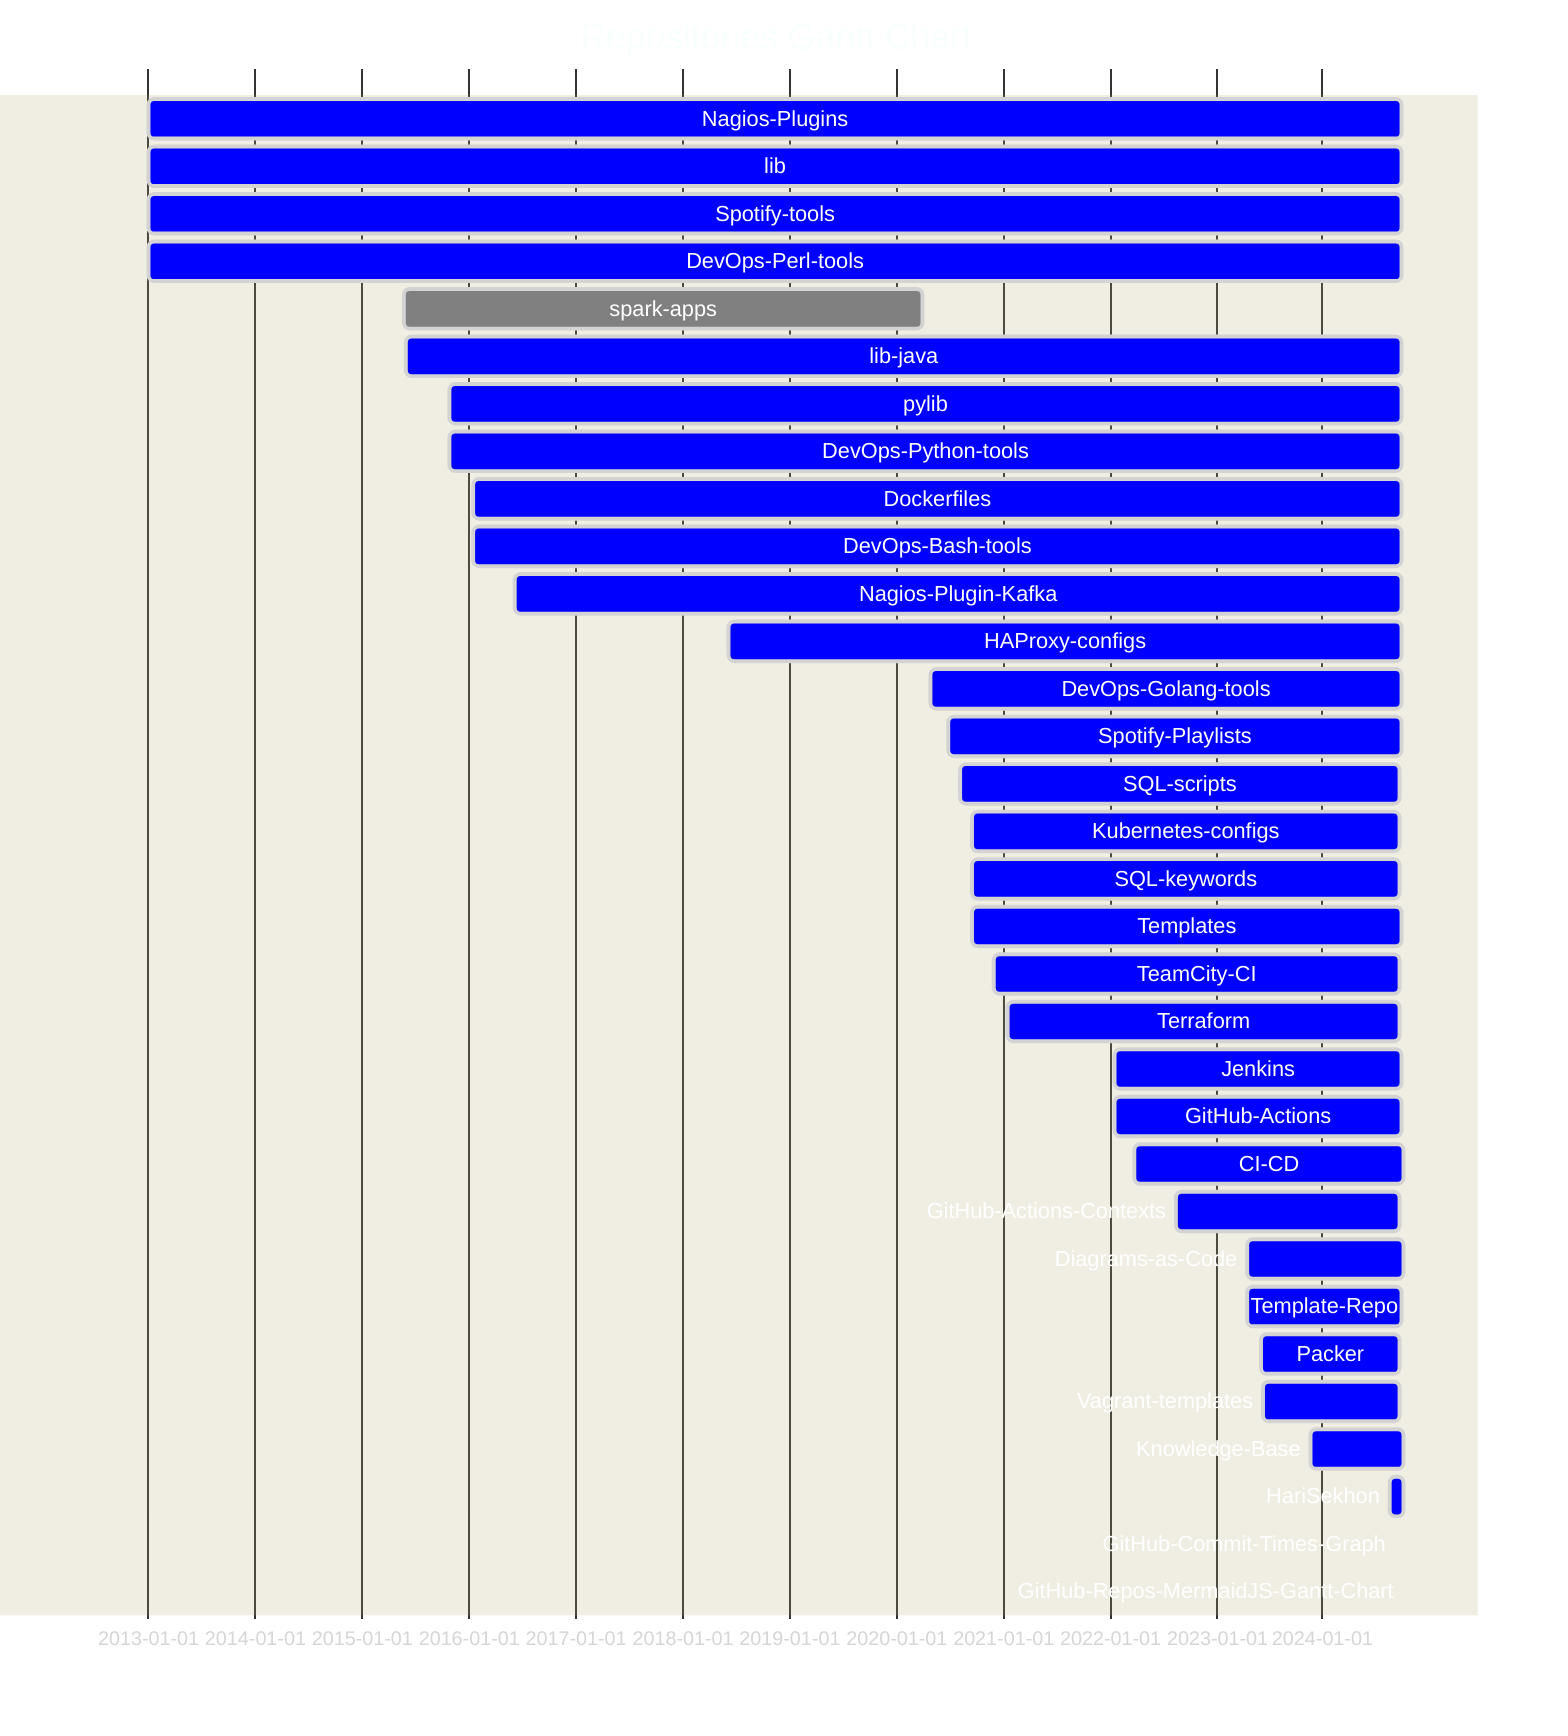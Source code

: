 %%{ init: {
        "logLevel": "debug",
        'theme': 'dark',
        'themeVariables': {
          'activeTaskBkgColor': '#0000ff',
          'activeTaskBorderColor': 'lightgrey',
          'critBorderColor': 'lightgrey',
          'doneTaskBkgColor': 'grey',
          'doneTaskBorderColor': 'lightgrey',
          'taskBkgColor': 'black',
          'taskBorderColor': 'black',
          'taskTextColor': 'white',
          'taskTextDarkColor': 'white',
          'taskTextLightColor': 'black',
          'todayLineColor': 'red'
        }
    }
}%%
gantt
    dateFormat  YYYY-MM-DD
    title Repositories Gantt Chart
    Nagios-Plugins : active, 2012-12-30, 2024-09-22
    lib : active, 2012-12-30, 2024-09-22
    Spotify-tools : active, 2012-12-30, 2024-09-22
    DevOps-Perl-tools : active, 2012-12-30, 2024-09-22
    spark-apps : done, 2015-05-25, 2020-04-02
    lib-java : active, 2015-05-31, 2024-09-22
    pylib : active, 2015-10-27, 2024-09-23
    DevOps-Python-tools : active, 2015-10-27, 2024-09-23
    Dockerfiles : active, 2016-01-17, 2024-09-28
    DevOps-Bash-tools : active, 2016-01-17, 2024-09-28
    Nagios-Plugin-Kafka : active, 2016-06-07, 2024-09-22
    HAProxy-configs : active, 2018-06-08, 2024-09-22
    DevOps-Golang-tools : active, 2020-04-30, 2024-09-22
    Spotify-Playlists : active, 2020-06-29, 2024-09-22
    SQL-scripts : active, 2020-08-05, 2024-09-21
    Kubernetes-configs : active, 2020-09-16, 2024-09-21
    SQL-keywords : active, 2020-09-16, 2024-09-21
    Templates : active, 2020-09-16, 2024-09-25
    TeamCity-CI : active, 2020-12-03, 2024-09-21
    Terraform : active, 2021-01-18, 2024-09-21
    Jenkins : active, 2022-01-17, 2024-09-23
    GitHub-Actions : active, 2022-01-17, 2024-09-22
    CI-CD : active, 2022-03-25, 2024-10-01
    GitHub-Actions-Contexts : active, 2022-08-17, 2024-09-21
    Diagrams-as-Code : active, 2023-04-14, 2024-10-02
    Template-Repo : active, 2023-04-15, 2024-09-22
    Packer : active, 2023-06-02, 2024-09-21
    Vagrant-templates : active, 2023-06-12, 2024-09-21
    Knowledge-Base : active, 2023-11-22, 2024-09-29
    HariSekhon : active, 2024-08-14, 2024-10-02
    GitHub-Commit-Times-Graph : active, 2024-09-07, 2024-09-08
    GitHub-Repos-MermaidJS-Gantt-Chart : active, 2024-10-02, 2024-10-02